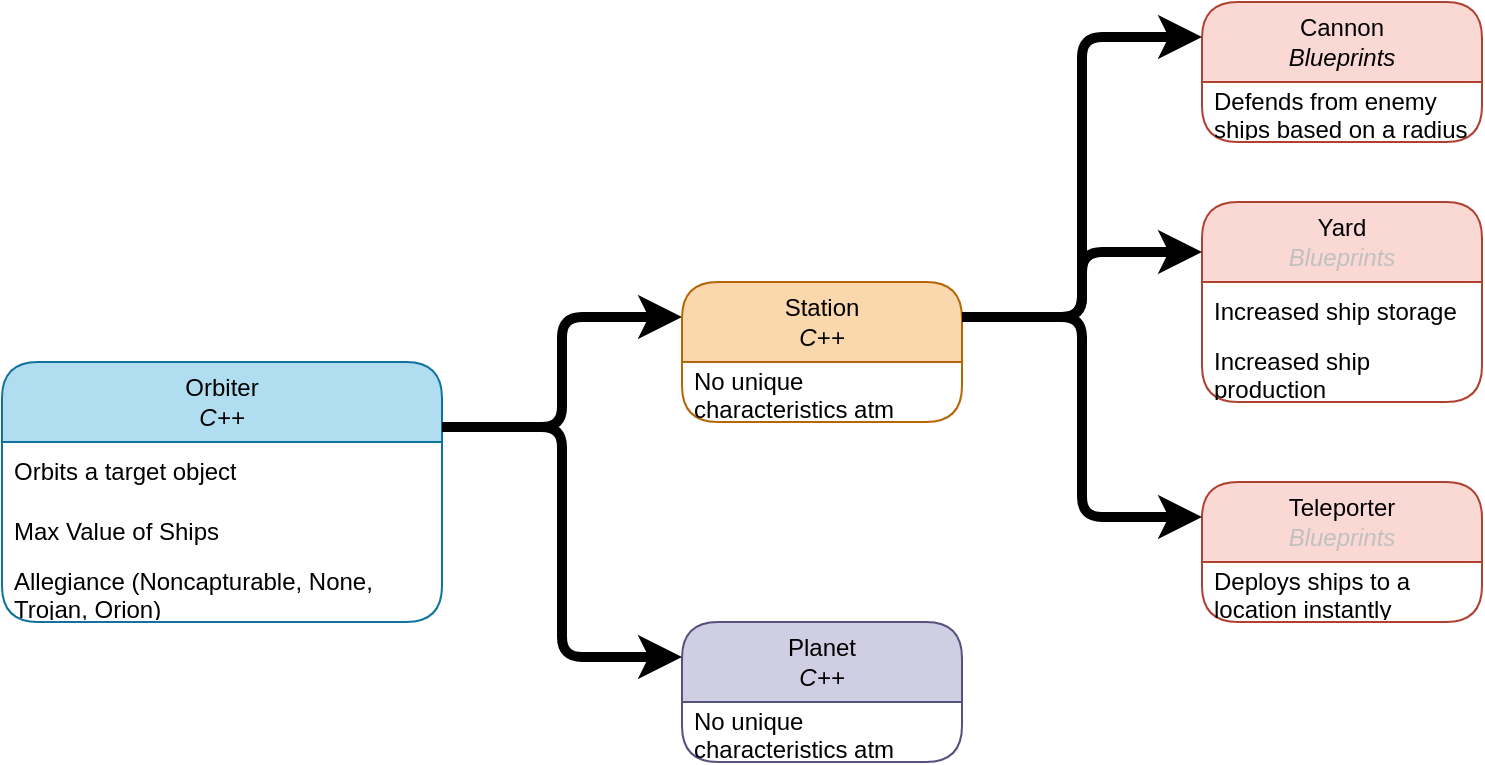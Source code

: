 <mxfile>
    <diagram id="5qQrKxn0gmMHW2GYTFAi" name="Orbiter_Class">
        <mxGraphModel dx="990" dy="766" grid="1" gridSize="10" guides="1" tooltips="1" connect="1" arrows="1" fold="1" page="1" pageScale="1" pageWidth="850" pageHeight="1100" math="0" shadow="0">
            <root>
                <mxCell id="0"/>
                <mxCell id="1" parent="0"/>
                <mxCell id="30" style="edgeStyle=orthogonalEdgeStyle;html=1;exitX=1;exitY=0.25;exitDx=0;exitDy=0;entryX=0;entryY=0.25;entryDx=0;entryDy=0;strokeWidth=5;strokeColor=light-dark(#000000,#173D4D);" parent="1" source="2" target="10" edge="1">
                    <mxGeometry relative="1" as="geometry"/>
                </mxCell>
                <mxCell id="2" value="Orbiter&lt;div&gt;&lt;i&gt;C++&lt;/i&gt;&lt;/div&gt;" style="swimlane;fontStyle=0;childLayout=stackLayout;horizontal=1;startSize=40;horizontalStack=0;resizeParent=1;resizeParentMax=0;resizeLast=0;collapsible=1;marginBottom=0;whiteSpace=wrap;html=1;rounded=1;shadow=0;fillColor=#B1DDF0;strokeColor=#10739e;fillStyle=auto;" parent="1" vertex="1">
                    <mxGeometry x="30" y="420" width="220" height="130" as="geometry"/>
                </mxCell>
                <mxCell id="3" value="Orbits a target object" style="text;strokeColor=none;fillColor=none;align=left;verticalAlign=middle;spacingLeft=4;spacingRight=4;overflow=hidden;points=[[0,0.5],[1,0.5]];portConstraint=eastwest;rotatable=0;whiteSpace=wrap;html=1;" parent="2" vertex="1">
                    <mxGeometry y="40" width="220" height="30" as="geometry"/>
                </mxCell>
                <mxCell id="9" value="Max Value of Ships" style="text;strokeColor=none;fillColor=none;align=left;verticalAlign=middle;spacingLeft=4;spacingRight=4;overflow=hidden;points=[[0,0.5],[1,0.5]];portConstraint=eastwest;rotatable=0;whiteSpace=wrap;html=1;" parent="2" vertex="1">
                    <mxGeometry y="70" width="220" height="30" as="geometry"/>
                </mxCell>
                <mxCell id="36" value="Allegiance (Noncapturable, None, Trojan, Orion)" style="text;strokeColor=none;fillColor=none;align=left;verticalAlign=middle;spacingLeft=4;spacingRight=4;overflow=hidden;points=[[0,0.5],[1,0.5]];portConstraint=eastwest;rotatable=0;whiteSpace=wrap;html=1;" parent="2" vertex="1">
                    <mxGeometry y="100" width="220" height="30" as="geometry"/>
                </mxCell>
                <mxCell id="6" value="Planet&lt;div&gt;&lt;i&gt;C++&lt;/i&gt;&lt;/div&gt;" style="swimlane;fontStyle=0;childLayout=stackLayout;horizontal=1;startSize=40;horizontalStack=0;resizeParent=1;resizeParentMax=0;resizeLast=0;collapsible=1;marginBottom=0;whiteSpace=wrap;html=1;rounded=1;shadow=0;fillColor=#d0cee2;strokeColor=#56517e;" parent="1" vertex="1">
                    <mxGeometry x="370" y="550" width="140" height="70" as="geometry"/>
                </mxCell>
                <mxCell id="7" value="No unique characteristics atm" style="text;strokeColor=none;fillColor=none;align=left;verticalAlign=middle;spacingLeft=4;spacingRight=4;overflow=hidden;points=[[0,0.5],[1,0.5]];portConstraint=eastwest;rotatable=0;whiteSpace=wrap;html=1;" parent="6" vertex="1">
                    <mxGeometry y="40" width="140" height="30" as="geometry"/>
                </mxCell>
                <mxCell id="10" value="Station&lt;div&gt;&lt;i&gt;C++&lt;/i&gt;&lt;/div&gt;" style="swimlane;fontStyle=0;childLayout=stackLayout;horizontal=1;startSize=40;horizontalStack=0;resizeParent=1;resizeParentMax=0;resizeLast=0;collapsible=1;marginBottom=0;whiteSpace=wrap;html=1;rounded=1;shadow=0;fillColor=#FAD7AC;strokeColor=#b46504;glass=0;labelBackgroundColor=none;" parent="1" vertex="1">
                    <mxGeometry x="370" y="380" width="140" height="70" as="geometry"/>
                </mxCell>
                <mxCell id="11" value="No unique characteristics atm" style="text;strokeColor=none;fillColor=none;align=left;verticalAlign=middle;spacingLeft=4;spacingRight=4;overflow=hidden;points=[[0,0.5],[1,0.5]];portConstraint=eastwest;rotatable=0;whiteSpace=wrap;html=1;" parent="10" vertex="1">
                    <mxGeometry y="40" width="140" height="30" as="geometry"/>
                </mxCell>
                <mxCell id="12" value="Cannon&lt;div&gt;&lt;i&gt;Blueprints&lt;/i&gt;&lt;/div&gt;" style="swimlane;fontStyle=0;childLayout=stackLayout;horizontal=1;startSize=40;horizontalStack=0;resizeParent=1;resizeParentMax=0;resizeLast=0;collapsible=1;marginBottom=0;whiteSpace=wrap;html=1;rounded=1;shadow=0;fillColor=#fad9d5;strokeColor=#ae4132;" parent="1" vertex="1">
                    <mxGeometry x="630" y="240" width="140" height="70" as="geometry"/>
                </mxCell>
                <mxCell id="13" value="Defends from enemy ships based on a radius" style="text;strokeColor=none;fillColor=none;align=left;verticalAlign=middle;spacingLeft=4;spacingRight=4;overflow=hidden;points=[[0,0.5],[1,0.5]];portConstraint=eastwest;rotatable=0;whiteSpace=wrap;html=1;" parent="12" vertex="1">
                    <mxGeometry y="40" width="140" height="30" as="geometry"/>
                </mxCell>
                <mxCell id="14" value="Yard&lt;div&gt;&lt;i style=&quot;color: rgb(192, 192, 192);&quot;&gt;Blueprints&lt;/i&gt;&lt;/div&gt;" style="swimlane;fontStyle=0;childLayout=stackLayout;horizontal=1;startSize=40;horizontalStack=0;resizeParent=1;resizeParentMax=0;resizeLast=0;collapsible=1;marginBottom=0;whiteSpace=wrap;html=1;rounded=1;shadow=0;fillColor=#fad9d5;strokeColor=#ae4132;" parent="1" vertex="1">
                    <mxGeometry x="630" y="340" width="140" height="100" as="geometry"/>
                </mxCell>
                <mxCell id="15" value="Increased ship storage" style="text;strokeColor=none;fillColor=none;align=left;verticalAlign=middle;spacingLeft=4;spacingRight=4;overflow=hidden;points=[[0,0.5],[1,0.5]];portConstraint=eastwest;rotatable=0;whiteSpace=wrap;html=1;" parent="14" vertex="1">
                    <mxGeometry y="40" width="140" height="30" as="geometry"/>
                </mxCell>
                <mxCell id="21" value="Increased ship production" style="text;strokeColor=none;fillColor=none;align=left;verticalAlign=middle;spacingLeft=4;spacingRight=4;overflow=hidden;points=[[0,0.5],[1,0.5]];portConstraint=eastwest;rotatable=0;whiteSpace=wrap;html=1;" parent="14" vertex="1">
                    <mxGeometry y="70" width="140" height="30" as="geometry"/>
                </mxCell>
                <mxCell id="16" value="Teleporter&lt;div&gt;&lt;i style=&quot;color: rgb(192, 192, 192);&quot;&gt;Blueprints&lt;/i&gt;&lt;/div&gt;" style="swimlane;fontStyle=0;childLayout=stackLayout;horizontal=1;startSize=40;horizontalStack=0;resizeParent=1;resizeParentMax=0;resizeLast=0;collapsible=1;marginBottom=0;whiteSpace=wrap;html=1;rounded=1;shadow=0;fillColor=#fad9d5;strokeColor=#ae4132;" parent="1" vertex="1">
                    <mxGeometry x="630" y="480" width="140" height="70" as="geometry"/>
                </mxCell>
                <mxCell id="17" value="Deploys ships to a location instantly" style="text;strokeColor=none;fillColor=none;align=left;verticalAlign=middle;spacingLeft=4;spacingRight=4;overflow=hidden;points=[[0,0.5],[1,0.5]];portConstraint=eastwest;rotatable=0;whiteSpace=wrap;html=1;" parent="16" vertex="1">
                    <mxGeometry y="40" width="140" height="30" as="geometry"/>
                </mxCell>
                <mxCell id="31" style="edgeStyle=orthogonalEdgeStyle;html=1;exitX=1;exitY=0.25;exitDx=0;exitDy=0;entryX=0;entryY=0.25;entryDx=0;entryDy=0;strokeWidth=5;strokeColor=light-dark(#000000,#173D4D);" parent="1" source="2" target="6" edge="1">
                    <mxGeometry relative="1" as="geometry">
                        <mxPoint x="260" y="460" as="sourcePoint"/>
                        <mxPoint x="380" y="420" as="targetPoint"/>
                    </mxGeometry>
                </mxCell>
                <mxCell id="32" style="edgeStyle=orthogonalEdgeStyle;html=1;exitX=1;exitY=0.25;exitDx=0;exitDy=0;entryX=0;entryY=0.25;entryDx=0;entryDy=0;strokeWidth=5;strokeColor=light-dark(#000000,#4B2D08);" parent="1" source="10" target="12" edge="1">
                    <mxGeometry relative="1" as="geometry">
                        <mxPoint x="509.49" y="475" as="sourcePoint"/>
                        <mxPoint x="629.49" y="420" as="targetPoint"/>
                    </mxGeometry>
                </mxCell>
                <mxCell id="33" style="edgeStyle=orthogonalEdgeStyle;html=1;exitX=1;exitY=0.25;exitDx=0;exitDy=0;entryX=0;entryY=0.25;entryDx=0;entryDy=0;strokeWidth=5;strokeColor=light-dark(#000000,#4B2D08);" parent="1" source="10" target="14" edge="1">
                    <mxGeometry relative="1" as="geometry">
                        <mxPoint x="520" y="420" as="sourcePoint"/>
                        <mxPoint x="640" y="265" as="targetPoint"/>
                    </mxGeometry>
                </mxCell>
                <mxCell id="35" style="edgeStyle=orthogonalEdgeStyle;html=1;exitX=1;exitY=0.25;exitDx=0;exitDy=0;entryX=0;entryY=0.25;entryDx=0;entryDy=0;strokeWidth=5;strokeColor=light-dark(#000000,#4B2D08);" parent="1" source="10" target="16" edge="1">
                    <mxGeometry relative="1" as="geometry">
                        <mxPoint x="520" y="420" as="sourcePoint"/>
                        <mxPoint x="640" y="373" as="targetPoint"/>
                    </mxGeometry>
                </mxCell>
            </root>
        </mxGraphModel>
    </diagram>
</mxfile>